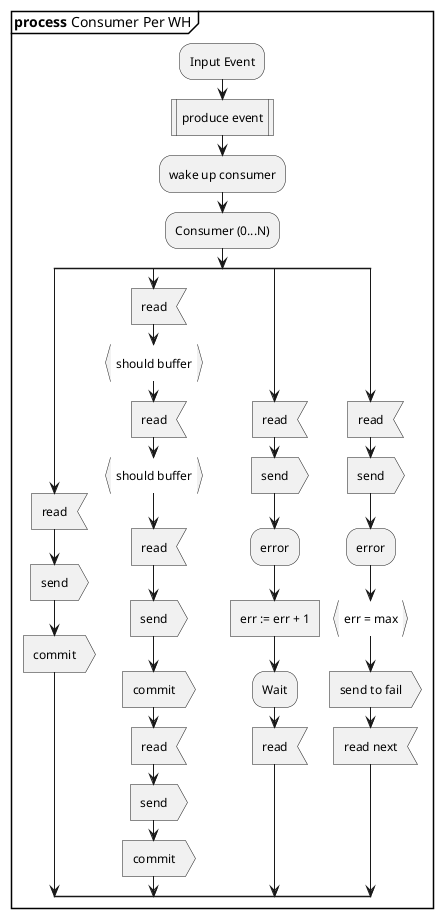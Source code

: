@startuml
partition "**process** Consumer Per WH" {

:Input Event;
:produce event|
:wake up consumer;
:Consumer (0...N);
split
 :read<
 :send>
 :commit>
split again
 :read<
 :should buffer} 
 :read<
 :should buffer} 
 :read< 
 :send>
 :commit>
 :read<
 :send>
 :commit>
split again
  :read<
  :send> 
  :error;
  :err := err + 1] 
  :Wait\\
  :read<

 split again
 :read<
 :send> 
 :error;
 :err = max}
 :send to fail>  
 :read next< 
end split
}


 @enduml
